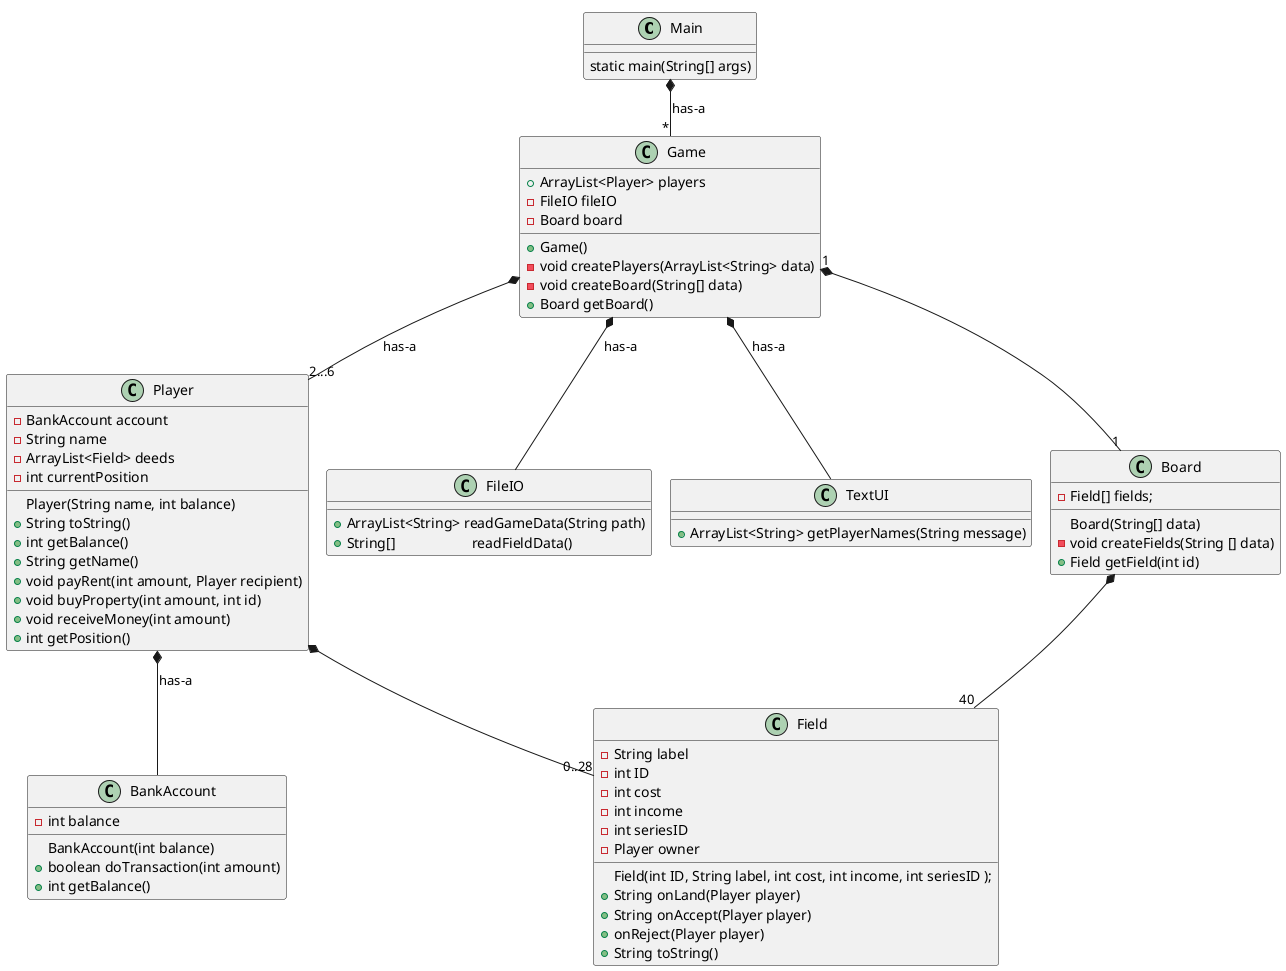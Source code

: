 @startuml
!pragma layout smetana


class Main
class Game
class Player
class BankAccount
class FileIO
class TextUI
class Board

Main *-- "*" Game: has-a
Game  *-- "2...6" Player : has-a
Player *-- BankAccount : has-a
Game *-- FileIO: has-a
Game *-- TextUI: has-a

Main : static main(String[] args)
Game :  +ArrayList<Player> players
Game :  -FileIO fileIO
Game :  +Game()
Game : - void createPlayers(ArrayList<String> data)


Player : -BankAccount account
Player : -String name
Player : Player(String name, int balance)
Player : +String toString()
Player : +int getBalance()
Player : +String getName()
Player : -ArrayList<Field> deeds
Player *-- "0..28"  Field

FileIO : + ArrayList<String> readGameData(String path)
TextUI : + ArrayList<String> getPlayerNames(String message)
BankAccount : BankAccount(int balance)
BankAccount : -int balance
BankAccount : +boolean doTransaction(int amount)
BankAccount : +int getBalance()

'* NYT *'

Game "1" *-- "1" Board
Game : - Board board
Game : - void createBoard(String[] data)
Game : + Board getBoard()
Board : Board(String[] data)
FileIO : +String[]                     readFieldData()
Board *-- "40" Field

'relevant for alle felter
Field : -String label
Field : -int ID
'kun relevant for ting der involverer penge
Field : -int cost
Field : -int income
'kun relevant for ting der kan købes
Field : -int seriesID
Field : -Player owner
'metoder
Field : Field(int ID, String label, int cost, int income, int seriesID );
Field : +String onLand(Player player)
Field : +String onAccept(Player player)
Field : +onReject(Player player)
Field : +String toString()

Board : - Field[] fields;
Board : - void createFields(String [] data)
Board : + Field getField(int id)
Player : - int currentPosition
Player : + void payRent(int amount, Player recipient)
Player : + void buyProperty(int amount, int id)
'method for receiving tax, bonus or rent
Player : + void receiveMoney(int amount)
Player : + int getPosition()


@enduml